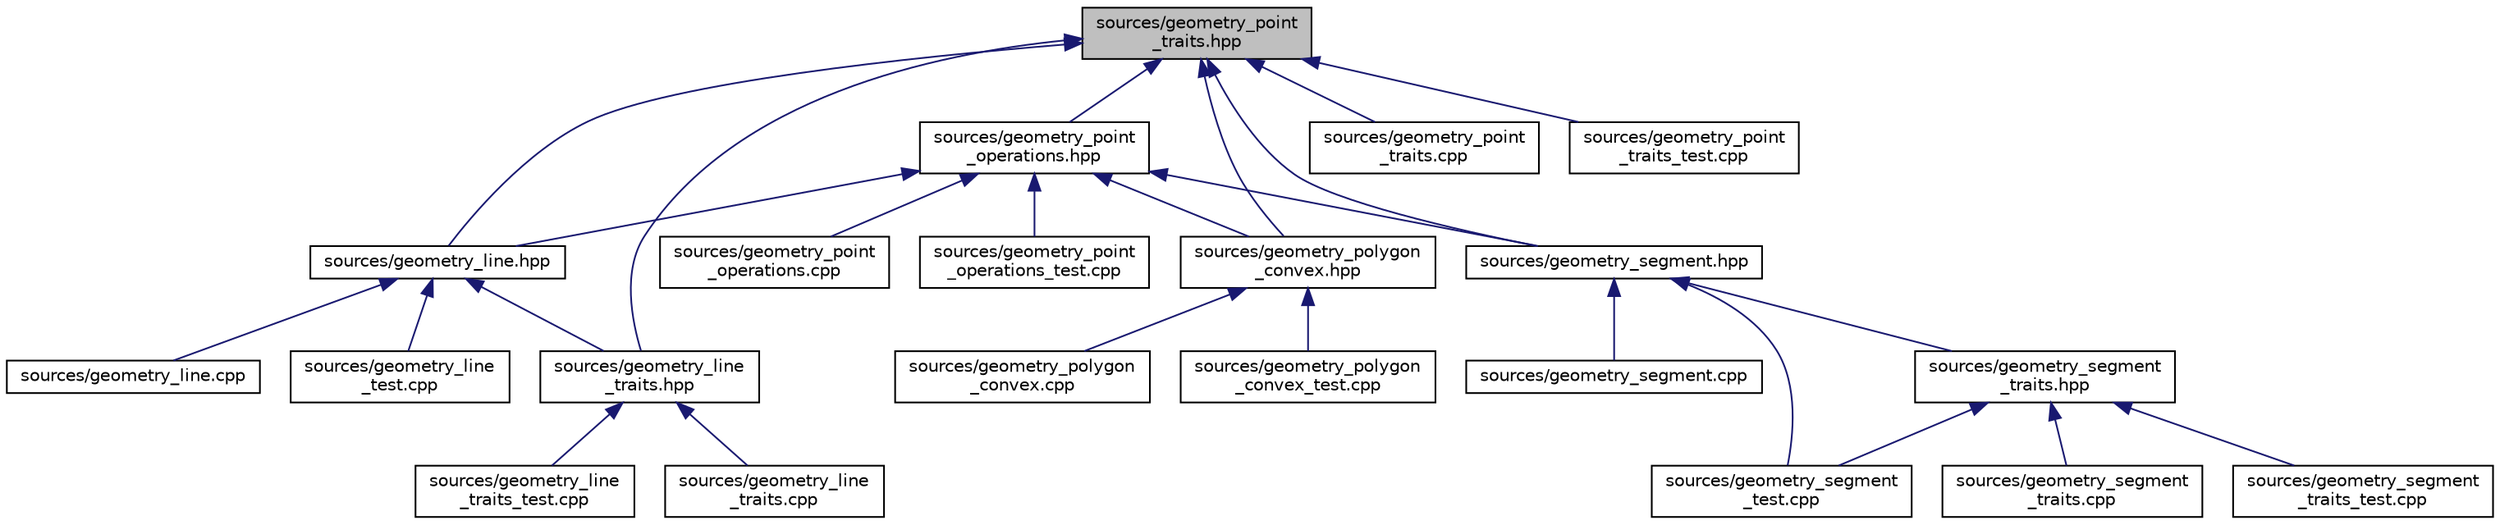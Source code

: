 digraph "sources/geometry_point_traits.hpp"
{
 // LATEX_PDF_SIZE
  edge [fontname="Helvetica",fontsize="10",labelfontname="Helvetica",labelfontsize="10"];
  node [fontname="Helvetica",fontsize="10",shape=record];
  Node1 [label="sources/geometry_point\l_traits.hpp",height=0.2,width=0.4,color="black", fillcolor="grey75", style="filled", fontcolor="black",tooltip=" "];
  Node1 -> Node2 [dir="back",color="midnightblue",fontsize="10",style="solid",fontname="Helvetica"];
  Node2 [label="sources/geometry_line.hpp",height=0.2,width=0.4,color="black", fillcolor="white", style="filled",URL="$geometry__line_8hpp.html",tooltip=" "];
  Node2 -> Node3 [dir="back",color="midnightblue",fontsize="10",style="solid",fontname="Helvetica"];
  Node3 [label="sources/geometry_line.cpp",height=0.2,width=0.4,color="black", fillcolor="white", style="filled",URL="$geometry__line_8cpp.html",tooltip=" "];
  Node2 -> Node4 [dir="back",color="midnightblue",fontsize="10",style="solid",fontname="Helvetica"];
  Node4 [label="sources/geometry_line\l_test.cpp",height=0.2,width=0.4,color="black", fillcolor="white", style="filled",URL="$geometry__line__test_8cpp.html",tooltip=" "];
  Node2 -> Node5 [dir="back",color="midnightblue",fontsize="10",style="solid",fontname="Helvetica"];
  Node5 [label="sources/geometry_line\l_traits.hpp",height=0.2,width=0.4,color="black", fillcolor="white", style="filled",URL="$geometry__line__traits_8hpp.html",tooltip=" "];
  Node5 -> Node6 [dir="back",color="midnightblue",fontsize="10",style="solid",fontname="Helvetica"];
  Node6 [label="sources/geometry_line\l_traits.cpp",height=0.2,width=0.4,color="black", fillcolor="white", style="filled",URL="$geometry__line__traits_8cpp.html",tooltip=" "];
  Node5 -> Node7 [dir="back",color="midnightblue",fontsize="10",style="solid",fontname="Helvetica"];
  Node7 [label="sources/geometry_line\l_traits_test.cpp",height=0.2,width=0.4,color="black", fillcolor="white", style="filled",URL="$geometry__line__traits__test_8cpp.html",tooltip=" "];
  Node1 -> Node5 [dir="back",color="midnightblue",fontsize="10",style="solid",fontname="Helvetica"];
  Node1 -> Node8 [dir="back",color="midnightblue",fontsize="10",style="solid",fontname="Helvetica"];
  Node8 [label="sources/geometry_point\l_operations.hpp",height=0.2,width=0.4,color="black", fillcolor="white", style="filled",URL="$geometry__point__operations_8hpp.html",tooltip=" "];
  Node8 -> Node2 [dir="back",color="midnightblue",fontsize="10",style="solid",fontname="Helvetica"];
  Node8 -> Node9 [dir="back",color="midnightblue",fontsize="10",style="solid",fontname="Helvetica"];
  Node9 [label="sources/geometry_point\l_operations.cpp",height=0.2,width=0.4,color="black", fillcolor="white", style="filled",URL="$geometry__point__operations_8cpp.html",tooltip=" "];
  Node8 -> Node10 [dir="back",color="midnightblue",fontsize="10",style="solid",fontname="Helvetica"];
  Node10 [label="sources/geometry_point\l_operations_test.cpp",height=0.2,width=0.4,color="black", fillcolor="white", style="filled",URL="$geometry__point__operations__test_8cpp.html",tooltip=" "];
  Node8 -> Node11 [dir="back",color="midnightblue",fontsize="10",style="solid",fontname="Helvetica"];
  Node11 [label="sources/geometry_polygon\l_convex.hpp",height=0.2,width=0.4,color="black", fillcolor="white", style="filled",URL="$geometry__polygon__convex_8hpp.html",tooltip=" "];
  Node11 -> Node12 [dir="back",color="midnightblue",fontsize="10",style="solid",fontname="Helvetica"];
  Node12 [label="sources/geometry_polygon\l_convex.cpp",height=0.2,width=0.4,color="black", fillcolor="white", style="filled",URL="$geometry__polygon__convex_8cpp.html",tooltip=" "];
  Node11 -> Node13 [dir="back",color="midnightblue",fontsize="10",style="solid",fontname="Helvetica"];
  Node13 [label="sources/geometry_polygon\l_convex_test.cpp",height=0.2,width=0.4,color="black", fillcolor="white", style="filled",URL="$geometry__polygon__convex__test_8cpp.html",tooltip=" "];
  Node8 -> Node14 [dir="back",color="midnightblue",fontsize="10",style="solid",fontname="Helvetica"];
  Node14 [label="sources/geometry_segment.hpp",height=0.2,width=0.4,color="black", fillcolor="white", style="filled",URL="$geometry__segment_8hpp.html",tooltip=" "];
  Node14 -> Node15 [dir="back",color="midnightblue",fontsize="10",style="solid",fontname="Helvetica"];
  Node15 [label="sources/geometry_segment.cpp",height=0.2,width=0.4,color="black", fillcolor="white", style="filled",URL="$geometry__segment_8cpp.html",tooltip=" "];
  Node14 -> Node16 [dir="back",color="midnightblue",fontsize="10",style="solid",fontname="Helvetica"];
  Node16 [label="sources/geometry_segment\l_test.cpp",height=0.2,width=0.4,color="black", fillcolor="white", style="filled",URL="$geometry__segment__test_8cpp.html",tooltip=" "];
  Node14 -> Node17 [dir="back",color="midnightblue",fontsize="10",style="solid",fontname="Helvetica"];
  Node17 [label="sources/geometry_segment\l_traits.hpp",height=0.2,width=0.4,color="black", fillcolor="white", style="filled",URL="$geometry__segment__traits_8hpp.html",tooltip=" "];
  Node17 -> Node16 [dir="back",color="midnightblue",fontsize="10",style="solid",fontname="Helvetica"];
  Node17 -> Node18 [dir="back",color="midnightblue",fontsize="10",style="solid",fontname="Helvetica"];
  Node18 [label="sources/geometry_segment\l_traits.cpp",height=0.2,width=0.4,color="black", fillcolor="white", style="filled",URL="$geometry__segment__traits_8cpp.html",tooltip=" "];
  Node17 -> Node19 [dir="back",color="midnightblue",fontsize="10",style="solid",fontname="Helvetica"];
  Node19 [label="sources/geometry_segment\l_traits_test.cpp",height=0.2,width=0.4,color="black", fillcolor="white", style="filled",URL="$geometry__segment__traits__test_8cpp.html",tooltip=" "];
  Node1 -> Node20 [dir="back",color="midnightblue",fontsize="10",style="solid",fontname="Helvetica"];
  Node20 [label="sources/geometry_point\l_traits.cpp",height=0.2,width=0.4,color="black", fillcolor="white", style="filled",URL="$geometry__point__traits_8cpp.html",tooltip=" "];
  Node1 -> Node21 [dir="back",color="midnightblue",fontsize="10",style="solid",fontname="Helvetica"];
  Node21 [label="sources/geometry_point\l_traits_test.cpp",height=0.2,width=0.4,color="black", fillcolor="white", style="filled",URL="$geometry__point__traits__test_8cpp.html",tooltip=" "];
  Node1 -> Node11 [dir="back",color="midnightblue",fontsize="10",style="solid",fontname="Helvetica"];
  Node1 -> Node14 [dir="back",color="midnightblue",fontsize="10",style="solid",fontname="Helvetica"];
}
